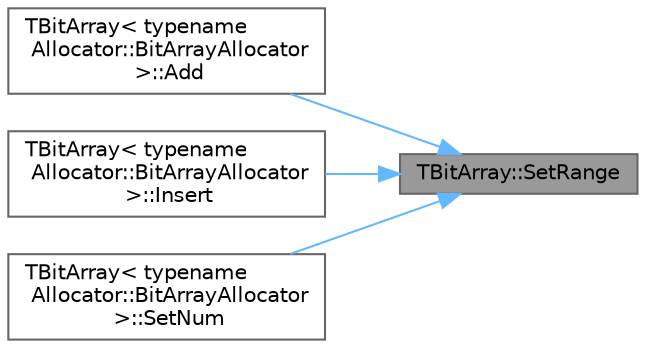 digraph "TBitArray::SetRange"
{
 // INTERACTIVE_SVG=YES
 // LATEX_PDF_SIZE
  bgcolor="transparent";
  edge [fontname=Helvetica,fontsize=10,labelfontname=Helvetica,labelfontsize=10];
  node [fontname=Helvetica,fontsize=10,shape=box,height=0.2,width=0.4];
  rankdir="RL";
  Node1 [id="Node000001",label="TBitArray::SetRange",height=0.2,width=0.4,color="gray40", fillcolor="grey60", style="filled", fontcolor="black",tooltip="Sets or unsets a range of bits within the array."];
  Node1 -> Node2 [id="edge1_Node000001_Node000002",dir="back",color="steelblue1",style="solid",tooltip=" "];
  Node2 [id="Node000002",label="TBitArray\< typename\l Allocator::BitArrayAllocator\l \>::Add",height=0.2,width=0.4,color="grey40", fillcolor="white", style="filled",URL="$d5/d67/classTBitArray.html#ab82a5176098ca10ee9df6fa002dfacc8",tooltip=" "];
  Node1 -> Node3 [id="edge2_Node000001_Node000003",dir="back",color="steelblue1",style="solid",tooltip=" "];
  Node3 [id="Node000003",label="TBitArray\< typename\l Allocator::BitArrayAllocator\l \>::Insert",height=0.2,width=0.4,color="grey40", fillcolor="white", style="filled",URL="$d5/d67/classTBitArray.html#aa1da7df2f7855b72dc7e65f6eefa7580",tooltip=" "];
  Node1 -> Node4 [id="edge3_Node000001_Node000004",dir="back",color="steelblue1",style="solid",tooltip=" "];
  Node4 [id="Node000004",label="TBitArray\< typename\l Allocator::BitArrayAllocator\l \>::SetNum",height=0.2,width=0.4,color="grey40", fillcolor="white", style="filled",URL="$d5/d67/classTBitArray.html#a682551e4c434b975d2f59fa5f3fe18f4",tooltip=" "];
}
